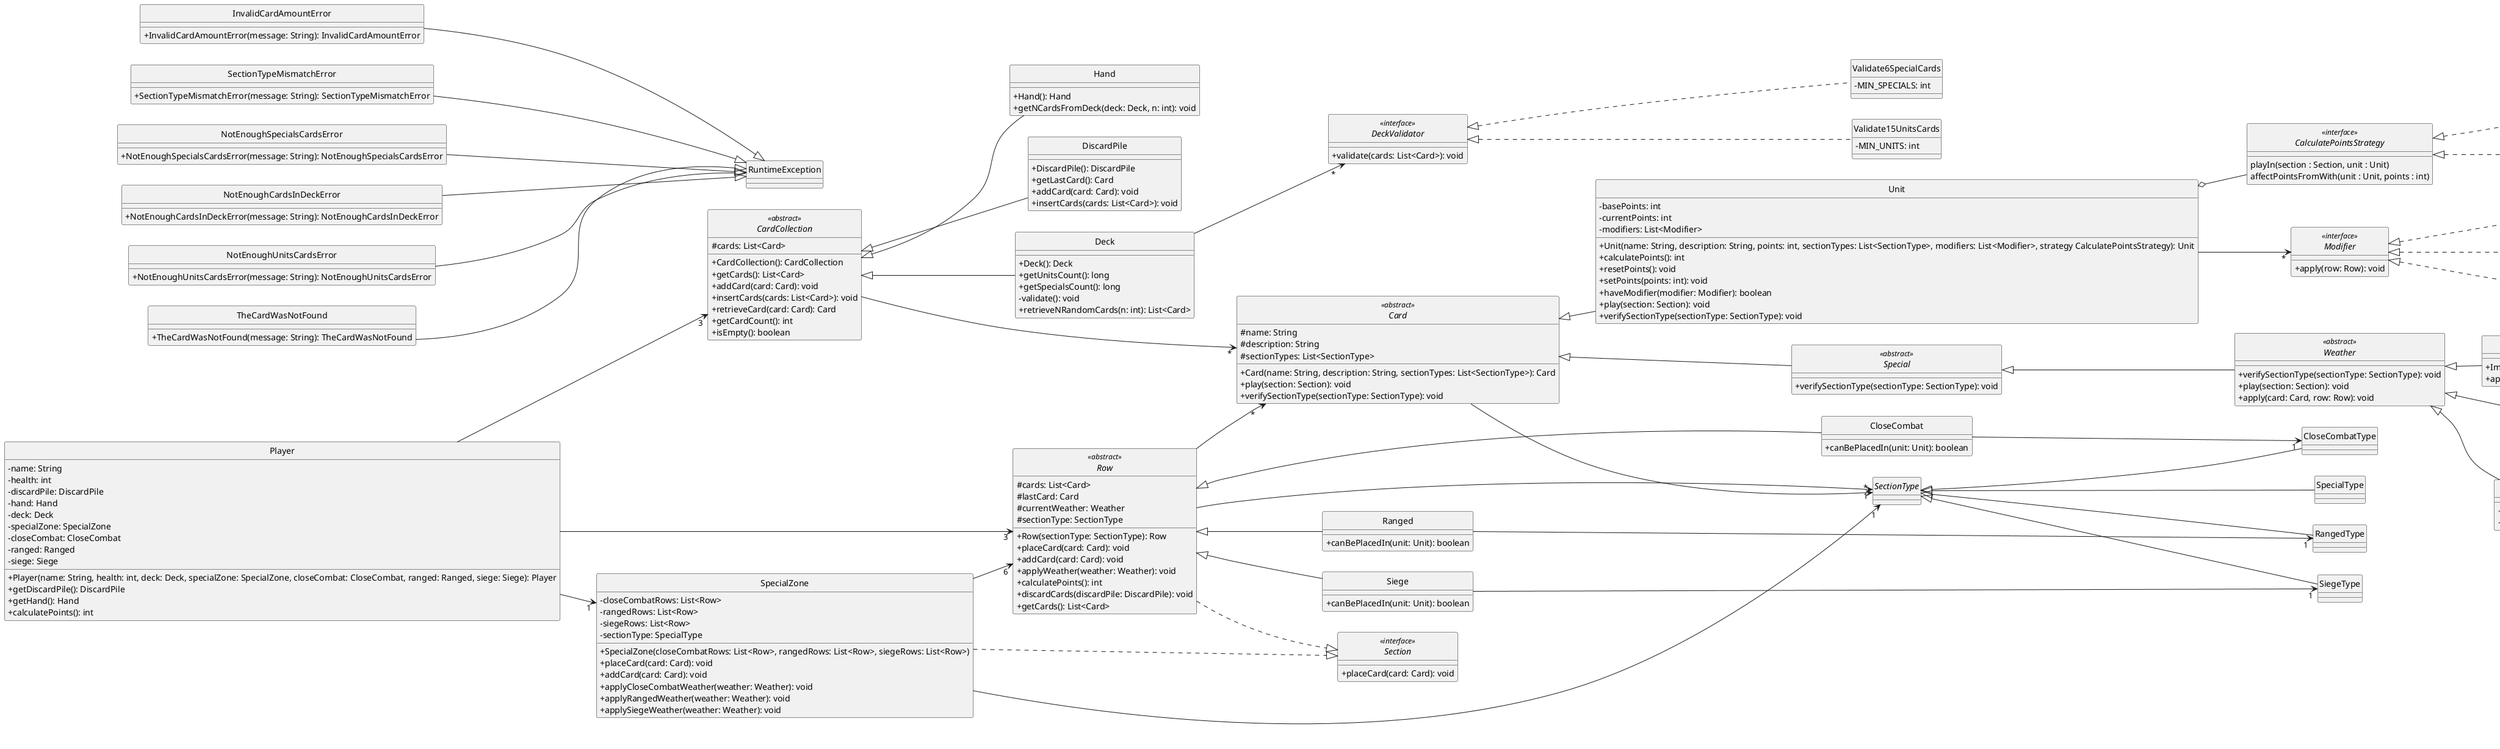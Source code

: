 @startuml

skinparam monochrome true
hide circle
skinparam classAttributeIconSize 0

' Layout direction
left to right direction

' =====================
' GAME
' =====================
class Player {
  -name: String
  -health: int
  -discardPile: DiscardPile
  -hand: Hand
  -deck: Deck
  -specialZone: SpecialZone
  -closeCombat: CloseCombat
  -ranged: Ranged
  -siege: Siege
  +Player(name: String, health: int, deck: Deck, specialZone: SpecialZone, closeCombat: CloseCombat, ranged: Ranged, siege: Siege): Player
  +getDiscardPile(): DiscardPile
  +getHand(): Hand
  +calculatePoints(): int
}

abstract class CardCollection <<abstract>> {
  #cards: List<Card>
  +CardCollection(): CardCollection
  +getCards(): List<Card>
  +addCard(card: Card): void
  +insertCards(cards: List<Card>): void
  +retrieveCard(card: Card): Card
  +getCardCount(): int
  +isEmpty(): boolean
}

class Hand {
  +Hand(): Hand
  +getNCardsFromDeck(deck: Deck, n: int): void
}

class DiscardPile {
  +DiscardPile(): DiscardPile
  +getLastCard(): Card
  +addCard(card: Card): void
  +insertCards(cards: List<Card>): void
}

class Deck {
  +Deck(): Deck
  +getUnitsCount(): long
  +getSpecialsCount(): long
  -validate(): void
  +retrieveNRandomCards(n: int): List<Card>
}

interface DeckValidator <<interface>> {
  +validate(cards: List<Card>): void
}

class Validate6SpecialCards {
  -MIN_SPECIALS: int
}

class Validate15UnitsCards {
  -MIN_UNITS: int
}

' =====================
' SECTIONS
' =====================
interface Section <<interface>> {
  +placeCard(card: Card): void
}

abstract class SectionType
class CloseCombatType
class RangedType
class SiegeType
class SpecialType

abstract class Row <<abstract>> {
  #cards: List<Card>
  #lastCard: Card
  #currentWeather: Weather
  #sectionType: SectionType
  +Row(sectionType: SectionType): Row
  +placeCard(card: Card): void
  +addCard(card: Card): void
  +applyWeather(weather: Weather): void
  +calculatePoints(): int
  +discardCards(discardPile: DiscardPile): void
  +getCards(): List<Card>
}

class Ranged {
  +canBePlacedIn(unit: Unit): boolean
}

class CloseCombat {
  +canBePlacedIn(unit: Unit): boolean
}

class Siege {
  +canBePlacedIn(unit: Unit): boolean
}

class SpecialZone {
  -closeCombatRows: List<Row>
  -rangedRows: List<Row>
  -siegeRows: List<Row>
  -sectionType: SpecialType
  +SpecialZone(closeCombatRows: List<Row>, rangedRows: List<Row>, siegeRows: List<Row>)
  +placeCard(card: Card): void
  +addCard(card: Card): void
  +applyCloseCombatWeather(weather: Weather): void
  +applyRangedWeather(weather: Weather): void
  +applySiegeWeather(weather: Weather): void
}

' =====================
' CARDS
' =====================
abstract class Card <<abstract>> {
  #name: String
  #description: String
  #sectionTypes: List<SectionType>
  +Card(name: String, description: String, sectionTypes: List<SectionType>): Card
  +play(section: Section): void
  +verifySectionType(sectionType: SectionType): void
}

class Unit {
  -basePoints: int
  -currentPoints: int
  -modifiers: List<Modifier>
  +Unit(name: String, description: String, points: int, sectionTypes: List<SectionType>, modifiers: List<Modifier>, strategy CalculatePointsStrategy): Unit
  +calculatePoints(): int
  +resetPoints(): void
  +setPoints(points: int): void
  +haveModifier(modifier: Modifier): boolean
  +play(section: Section): void
  +verifySectionType(sectionType: SectionType): void
}

abstract class Special <<abstract>> {
  +verifySectionType(sectionType: SectionType): void
}

interface CalculatePointsStrategy <<interface>> {
    playIn(section : Section, unit : Unit)
    affectPointsFromWith(unit : Unit, points : int)
}

class HeroStrategy {
}

class CommonStrategy {
}

interface Modifier <<interface>> {
  +apply(row: Row): void
}

class TightBond {
}

class Agile {
}

class MoraleBoostModifier {
}

abstract class Weather <<abstract>> {
  +verifySectionType(sectionType: SectionType): void
  +play(section: Section): void
  +apply(card: Card, row: Row): void
}

class TorrentialRain {
  +TorrentialRain(name: String, description: String): TorrentialRain
  +apply(card: Card, row: Row): void
}

class ImpenetrableFog {
  +ImpenetrableFog(name: String, description: String): ImpenetrableFog
  +apply(card: Card, row: Row): void
}

class BitingFrost {
  +BitingFrost(name: String, description: String): BitingFrost
  +apply(card: Card, row: Row): void
}

' =====================
' EXCEPTIONS
' =====================
class InvalidCardAmountError {
  +InvalidCardAmountError(message: String): InvalidCardAmountError
}

class SectionTypeMismatchError {
  +SectionTypeMismatchError(message: String): SectionTypeMismatchError
}

class NotEnoughSpecialsCardsError {
  +NotEnoughSpecialsCardsError(message: String): NotEnoughSpecialsCardsError
}

class NotEnoughCardsInDeckError {
  +NotEnoughCardsInDeckError(message: String): NotEnoughCardsInDeckError
}

class NotEnoughUnitsCardsError {
  +NotEnoughUnitsCardsError(message: String): NotEnoughUnitsCardsError
}

class TheCardWasNotFound {
  +TheCardWasNotFound(message: String): TheCardWasNotFound
}

' =====================
' RELATIONSHIPS
' =====================
' Game Relationships
Player --> "3" CardCollection

CardCollection --> "*" Card
CardCollection <|-- Hand
CardCollection <|-- DiscardPile
CardCollection <|-- Deck

Player --> "3" Row
Player --> "1" SpecialZone

Deck --> "*" DeckValidator
DeckValidator <|.. Validate6SpecialCards
DeckValidator <|.. Validate15UnitsCards

' Section Relationships
SpecialZone --> "6" Row

Row <|-- Ranged
Row <|-- CloseCombat
Row <|-- Siege

Row --> "*" Card

Row ..|> Section
SpecialZone ..|> Section

SectionType <|-- SpecialType
SectionType <|-- CloseCombatType
SectionType <|-- RangedType
SectionType <|-- SiegeType

SpecialZone --> "1" SectionType
Row --> "1" SectionType

Ranged --> "1" RangedType
CloseCombat --> "1" CloseCombatType
Siege --> "1" SiegeType

' Card Relationships
Card <|-- Unit
Card <|-- Special

Card --> "*" SectionType

Unit --> "*" Modifier
Unit o-- CalculatePointsStrategy

CalculatePointsStrategy <|.. HeroStrategy
CalculatePointsStrategy <|.. CommonStrategy

Modifier <|.. TightBond
Modifier <|.. Agile
Modifier <|.. MoraleBoostModifier

Special <|-- Weather

Weather <|-- TorrentialRain
Weather <|-- ImpenetrableFog
Weather <|-- BitingFrost

' Exceptions Relationships
InvalidCardAmountError --|> RuntimeException
NotEnoughSpecialsCardsError --|> RuntimeException
NotEnoughCardsInDeckError --|> RuntimeException
NotEnoughUnitsCardsError --|> RuntimeException
TheCardWasNotFound --|> RuntimeException
SectionTypeMismatchError --|> RuntimeException

@enduml